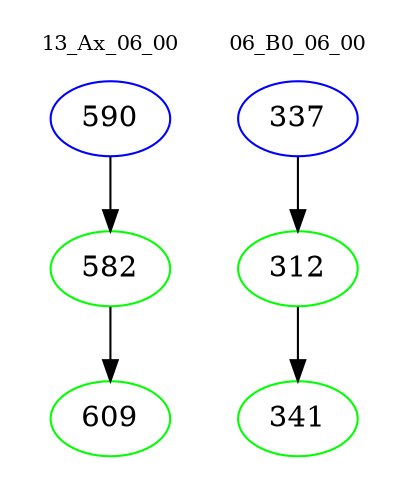 digraph{
subgraph cluster_0 {
color = white
label = "13_Ax_06_00";
fontsize=10;
T0_590 [label="590", color="blue"]
T0_590 -> T0_582 [color="black"]
T0_582 [label="582", color="green"]
T0_582 -> T0_609 [color="black"]
T0_609 [label="609", color="green"]
}
subgraph cluster_1 {
color = white
label = "06_B0_06_00";
fontsize=10;
T1_337 [label="337", color="blue"]
T1_337 -> T1_312 [color="black"]
T1_312 [label="312", color="green"]
T1_312 -> T1_341 [color="black"]
T1_341 [label="341", color="green"]
}
}
